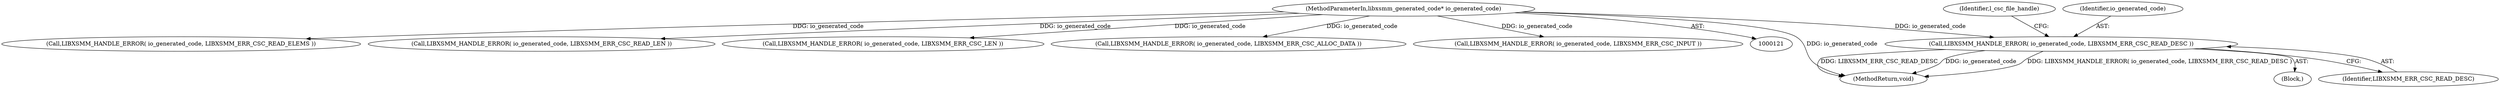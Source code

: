 digraph "0_libxsmm_151481489192e6d1997f8bde52c5c425ea41741d_1@pointer" {
"1000398" [label="(Call,LIBXSMM_HANDLE_ERROR( io_generated_code, LIBXSMM_ERR_CSC_READ_DESC ))"];
"1000122" [label="(MethodParameterIn,libxsmm_generated_code* io_generated_code)"];
"1000122" [label="(MethodParameterIn,libxsmm_generated_code* io_generated_code)"];
"1000562" [label="(MethodReturn,void)"];
"1000456" [label="(Call,LIBXSMM_HANDLE_ERROR( io_generated_code, LIBXSMM_ERR_CSC_READ_ELEMS ))"];
"1000202" [label="(Call,LIBXSMM_HANDLE_ERROR( io_generated_code, LIBXSMM_ERR_CSC_READ_LEN ))"];
"1000402" [label="(Identifier,l_csc_file_handle)"];
"1000522" [label="(Call,LIBXSMM_HANDLE_ERROR( io_generated_code, LIBXSMM_ERR_CSC_LEN ))"];
"1000399" [label="(Identifier,io_generated_code)"];
"1000397" [label="(Block,)"];
"1000400" [label="(Identifier,LIBXSMM_ERR_CSC_READ_DESC)"];
"1000323" [label="(Call,LIBXSMM_HANDLE_ERROR( io_generated_code, LIBXSMM_ERR_CSC_ALLOC_DATA ))"];
"1000398" [label="(Call,LIBXSMM_HANDLE_ERROR( io_generated_code, LIBXSMM_ERR_CSC_READ_DESC ))"];
"1000159" [label="(Call,LIBXSMM_HANDLE_ERROR( io_generated_code, LIBXSMM_ERR_CSC_INPUT ))"];
"1000398" -> "1000397"  [label="AST: "];
"1000398" -> "1000400"  [label="CFG: "];
"1000399" -> "1000398"  [label="AST: "];
"1000400" -> "1000398"  [label="AST: "];
"1000402" -> "1000398"  [label="CFG: "];
"1000398" -> "1000562"  [label="DDG: LIBXSMM_HANDLE_ERROR( io_generated_code, LIBXSMM_ERR_CSC_READ_DESC )"];
"1000398" -> "1000562"  [label="DDG: LIBXSMM_ERR_CSC_READ_DESC"];
"1000398" -> "1000562"  [label="DDG: io_generated_code"];
"1000122" -> "1000398"  [label="DDG: io_generated_code"];
"1000122" -> "1000121"  [label="AST: "];
"1000122" -> "1000562"  [label="DDG: io_generated_code"];
"1000122" -> "1000159"  [label="DDG: io_generated_code"];
"1000122" -> "1000202"  [label="DDG: io_generated_code"];
"1000122" -> "1000323"  [label="DDG: io_generated_code"];
"1000122" -> "1000456"  [label="DDG: io_generated_code"];
"1000122" -> "1000522"  [label="DDG: io_generated_code"];
}
